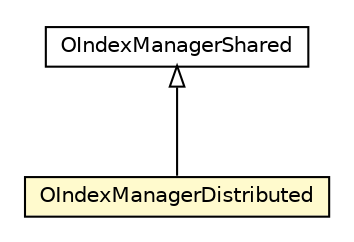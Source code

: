 #!/usr/local/bin/dot
#
# Class diagram 
# Generated by UMLGraph version R5_6-24-gf6e263 (http://www.umlgraph.org/)
#

digraph G {
	edge [fontname="Helvetica",fontsize=10,labelfontname="Helvetica",labelfontsize=10];
	node [fontname="Helvetica",fontsize=10,shape=plaintext];
	nodesep=0.25;
	ranksep=0.5;
	// com.orientechnologies.orient.core.index.OIndexManagerShared
	c3849830 [label=<<table title="com.orientechnologies.orient.core.index.OIndexManagerShared" border="0" cellborder="1" cellspacing="0" cellpadding="2" port="p" href="../../../../core/index/OIndexManagerShared.html">
		<tr><td><table border="0" cellspacing="0" cellpadding="1">
<tr><td align="center" balign="center"> OIndexManagerShared </td></tr>
		</table></td></tr>
		</table>>, URL="../../../../core/index/OIndexManagerShared.html", fontname="Helvetica", fontcolor="black", fontsize=10.0];
	// com.orientechnologies.orient.server.distributed.impl.metadata.OIndexManagerDistributed
	c3850594 [label=<<table title="com.orientechnologies.orient.server.distributed.impl.metadata.OIndexManagerDistributed" border="0" cellborder="1" cellspacing="0" cellpadding="2" port="p" bgcolor="lemonChiffon" href="./OIndexManagerDistributed.html">
		<tr><td><table border="0" cellspacing="0" cellpadding="1">
<tr><td align="center" balign="center"> OIndexManagerDistributed </td></tr>
		</table></td></tr>
		</table>>, URL="./OIndexManagerDistributed.html", fontname="Helvetica", fontcolor="black", fontsize=10.0];
	//com.orientechnologies.orient.server.distributed.impl.metadata.OIndexManagerDistributed extends com.orientechnologies.orient.core.index.OIndexManagerShared
	c3849830:p -> c3850594:p [dir=back,arrowtail=empty];
}

